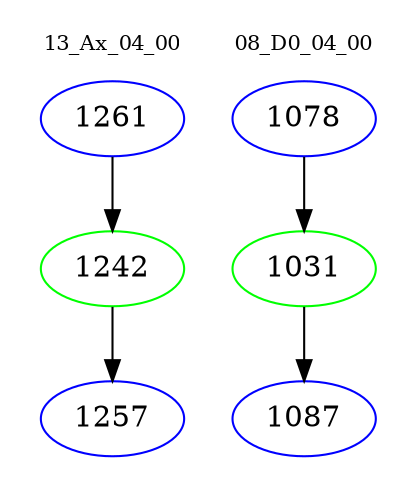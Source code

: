 digraph{
subgraph cluster_0 {
color = white
label = "13_Ax_04_00";
fontsize=10;
T0_1261 [label="1261", color="blue"]
T0_1261 -> T0_1242 [color="black"]
T0_1242 [label="1242", color="green"]
T0_1242 -> T0_1257 [color="black"]
T0_1257 [label="1257", color="blue"]
}
subgraph cluster_1 {
color = white
label = "08_D0_04_00";
fontsize=10;
T1_1078 [label="1078", color="blue"]
T1_1078 -> T1_1031 [color="black"]
T1_1031 [label="1031", color="green"]
T1_1031 -> T1_1087 [color="black"]
T1_1087 [label="1087", color="blue"]
}
}
